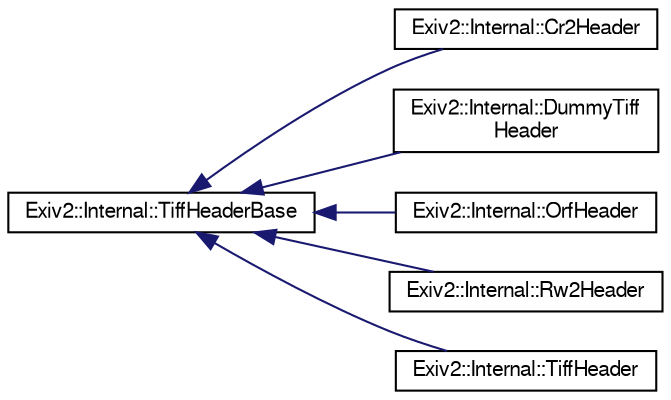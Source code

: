 digraph "Graphical Class Hierarchy"
{
  edge [fontname="FreeSans",fontsize="10",labelfontname="FreeSans",labelfontsize="10"];
  node [fontname="FreeSans",fontsize="10",shape=record];
  rankdir="LR";
  Node1 [label="Exiv2::Internal::TiffHeaderBase",height=0.2,width=0.4,color="black", fillcolor="white", style="filled",URL="$classExiv2_1_1Internal_1_1TiffHeaderBase.html",tooltip="Abstract base class defining the interface of an image header. Used internally by classes for TIFF-ba..."];
  Node1 -> Node2 [dir="back",color="midnightblue",fontsize="10",style="solid",fontname="FreeSans"];
  Node2 [label="Exiv2::Internal::Cr2Header",height=0.2,width=0.4,color="black", fillcolor="white", style="filled",URL="$classExiv2_1_1Internal_1_1Cr2Header.html",tooltip="Canon CR2 header structure. "];
  Node1 -> Node3 [dir="back",color="midnightblue",fontsize="10",style="solid",fontname="FreeSans"];
  Node3 [label="Exiv2::Internal::DummyTiff\lHeader",height=0.2,width=0.4,color="black", fillcolor="white", style="filled",URL="$classExiv2_1_1Internal_1_1DummyTiffHeader.html",tooltip="Dummy TIFF header structure. "];
  Node1 -> Node4 [dir="back",color="midnightblue",fontsize="10",style="solid",fontname="FreeSans"];
  Node4 [label="Exiv2::Internal::OrfHeader",height=0.2,width=0.4,color="black", fillcolor="white", style="filled",URL="$classExiv2_1_1Internal_1_1OrfHeader.html",tooltip="Olympus ORF header structure. "];
  Node1 -> Node5 [dir="back",color="midnightblue",fontsize="10",style="solid",fontname="FreeSans"];
  Node5 [label="Exiv2::Internal::Rw2Header",height=0.2,width=0.4,color="black", fillcolor="white", style="filled",URL="$classExiv2_1_1Internal_1_1Rw2Header.html",tooltip="Panasonic RW2 header structure. "];
  Node1 -> Node6 [dir="back",color="midnightblue",fontsize="10",style="solid",fontname="FreeSans"];
  Node6 [label="Exiv2::Internal::TiffHeader",height=0.2,width=0.4,color="black", fillcolor="white", style="filled",URL="$classExiv2_1_1Internal_1_1TiffHeader.html",tooltip="Standard TIFF header structure. "];
}
